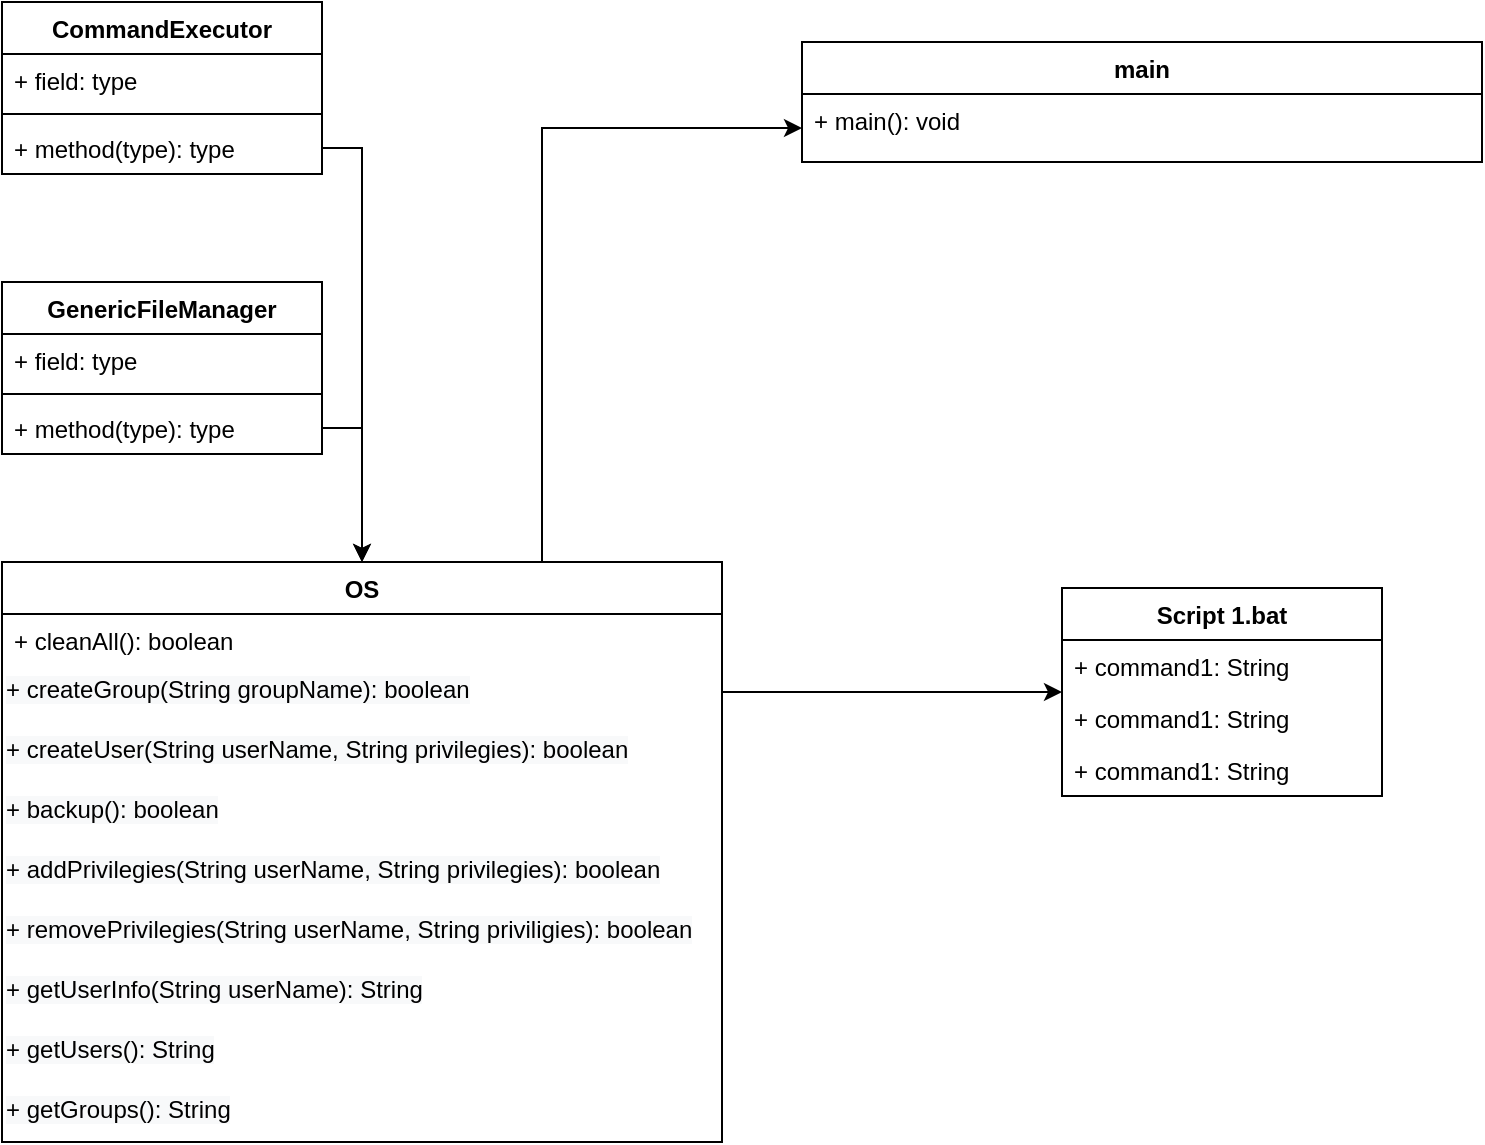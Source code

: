 <mxfile version="17.4.2" type="github">
  <diagram id="H191PuHzbB_kWNqjzqm2" name="Page-1">
    <mxGraphModel dx="1278" dy="579" grid="1" gridSize="10" guides="1" tooltips="1" connect="1" arrows="1" fold="1" page="1" pageScale="1" pageWidth="827" pageHeight="1169" math="0" shadow="0">
      <root>
        <mxCell id="0" />
        <mxCell id="1" parent="0" />
        <mxCell id="7J4yKnaL2GCsTqkZ47Y--1" value="CommandExecutor" style="swimlane;fontStyle=1;align=center;verticalAlign=top;childLayout=stackLayout;horizontal=1;startSize=26;horizontalStack=0;resizeParent=1;resizeParentMax=0;resizeLast=0;collapsible=1;marginBottom=0;" vertex="1" parent="1">
          <mxGeometry x="40" y="20" width="160" height="86" as="geometry" />
        </mxCell>
        <mxCell id="7J4yKnaL2GCsTqkZ47Y--2" value="+ field: type" style="text;strokeColor=none;fillColor=none;align=left;verticalAlign=top;spacingLeft=4;spacingRight=4;overflow=hidden;rotatable=0;points=[[0,0.5],[1,0.5]];portConstraint=eastwest;" vertex="1" parent="7J4yKnaL2GCsTqkZ47Y--1">
          <mxGeometry y="26" width="160" height="26" as="geometry" />
        </mxCell>
        <mxCell id="7J4yKnaL2GCsTqkZ47Y--3" value="" style="line;strokeWidth=1;fillColor=none;align=left;verticalAlign=middle;spacingTop=-1;spacingLeft=3;spacingRight=3;rotatable=0;labelPosition=right;points=[];portConstraint=eastwest;" vertex="1" parent="7J4yKnaL2GCsTqkZ47Y--1">
          <mxGeometry y="52" width="160" height="8" as="geometry" />
        </mxCell>
        <mxCell id="7J4yKnaL2GCsTqkZ47Y--4" value="+ method(type): type" style="text;strokeColor=none;fillColor=none;align=left;verticalAlign=top;spacingLeft=4;spacingRight=4;overflow=hidden;rotatable=0;points=[[0,0.5],[1,0.5]];portConstraint=eastwest;" vertex="1" parent="7J4yKnaL2GCsTqkZ47Y--1">
          <mxGeometry y="60" width="160" height="26" as="geometry" />
        </mxCell>
        <mxCell id="7J4yKnaL2GCsTqkZ47Y--5" value="GenericFileManager" style="swimlane;fontStyle=1;align=center;verticalAlign=top;childLayout=stackLayout;horizontal=1;startSize=26;horizontalStack=0;resizeParent=1;resizeParentMax=0;resizeLast=0;collapsible=1;marginBottom=0;" vertex="1" parent="1">
          <mxGeometry x="40" y="160" width="160" height="86" as="geometry" />
        </mxCell>
        <mxCell id="7J4yKnaL2GCsTqkZ47Y--6" value="+ field: type" style="text;strokeColor=none;fillColor=none;align=left;verticalAlign=top;spacingLeft=4;spacingRight=4;overflow=hidden;rotatable=0;points=[[0,0.5],[1,0.5]];portConstraint=eastwest;" vertex="1" parent="7J4yKnaL2GCsTqkZ47Y--5">
          <mxGeometry y="26" width="160" height="26" as="geometry" />
        </mxCell>
        <mxCell id="7J4yKnaL2GCsTqkZ47Y--7" value="" style="line;strokeWidth=1;fillColor=none;align=left;verticalAlign=middle;spacingTop=-1;spacingLeft=3;spacingRight=3;rotatable=0;labelPosition=right;points=[];portConstraint=eastwest;" vertex="1" parent="7J4yKnaL2GCsTqkZ47Y--5">
          <mxGeometry y="52" width="160" height="8" as="geometry" />
        </mxCell>
        <mxCell id="7J4yKnaL2GCsTqkZ47Y--8" value="+ method(type): type" style="text;strokeColor=none;fillColor=none;align=left;verticalAlign=top;spacingLeft=4;spacingRight=4;overflow=hidden;rotatable=0;points=[[0,0.5],[1,0.5]];portConstraint=eastwest;" vertex="1" parent="7J4yKnaL2GCsTqkZ47Y--5">
          <mxGeometry y="60" width="160" height="26" as="geometry" />
        </mxCell>
        <mxCell id="7J4yKnaL2GCsTqkZ47Y--35" style="edgeStyle=orthogonalEdgeStyle;rounded=0;orthogonalLoop=1;jettySize=auto;html=1;exitX=0.75;exitY=0;exitDx=0;exitDy=0;entryX=0;entryY=0.5;entryDx=0;entryDy=0;" edge="1" parent="1" source="7J4yKnaL2GCsTqkZ47Y--9" target="7J4yKnaL2GCsTqkZ47Y--15">
          <mxGeometry relative="1" as="geometry" />
        </mxCell>
        <mxCell id="7J4yKnaL2GCsTqkZ47Y--9" value="OS" style="swimlane;fontStyle=1;align=center;verticalAlign=top;childLayout=stackLayout;horizontal=1;startSize=26;horizontalStack=0;resizeParent=1;resizeParentMax=0;resizeLast=0;collapsible=1;marginBottom=0;" vertex="1" parent="1">
          <mxGeometry x="40" y="300" width="360" height="290" as="geometry" />
        </mxCell>
        <mxCell id="7J4yKnaL2GCsTqkZ47Y--12" value="+ cleanAll(): boolean" style="text;strokeColor=none;fillColor=none;align=left;verticalAlign=top;spacingLeft=4;spacingRight=4;overflow=hidden;rotatable=0;points=[[0,0.5],[1,0.5]];portConstraint=eastwest;" vertex="1" parent="7J4yKnaL2GCsTqkZ47Y--9">
          <mxGeometry y="26" width="360" height="24" as="geometry" />
        </mxCell>
        <mxCell id="7J4yKnaL2GCsTqkZ47Y--22" value="&lt;span style=&quot;color: rgb(0 , 0 , 0) ; font-family: &amp;#34;helvetica&amp;#34; ; font-size: 12px ; font-style: normal ; font-weight: 400 ; letter-spacing: normal ; text-align: left ; text-indent: 0px ; text-transform: none ; word-spacing: 0px ; background-color: rgb(248 , 249 , 250) ; display: inline ; float: none&quot;&gt;+ createGroup(String groupName): boolean&lt;/span&gt;&lt;br style=&quot;padding: 0px ; margin: 0px ; color: rgb(0 , 0 , 0) ; font-family: &amp;#34;helvetica&amp;#34; ; font-size: 12px ; font-style: normal ; font-weight: 400 ; letter-spacing: normal ; text-align: left ; text-indent: 0px ; text-transform: none ; word-spacing: 0px ; background-color: rgb(248 , 249 , 250)&quot;&gt;" style="text;whiteSpace=wrap;html=1;" vertex="1" parent="7J4yKnaL2GCsTqkZ47Y--9">
          <mxGeometry y="50" width="360" height="30" as="geometry" />
        </mxCell>
        <mxCell id="7J4yKnaL2GCsTqkZ47Y--23" value="&lt;span style=&quot;color: rgb(0 , 0 , 0) ; font-size: 12px ; font-style: normal ; font-weight: 400 ; letter-spacing: normal ; text-align: left ; text-indent: 0px ; text-transform: none ; word-spacing: 0px ; font-family: &amp;#34;helvetica&amp;#34; ; background-color: rgb(248 , 249 , 250) ; display: inline ; float: none&quot;&gt;+ createUser(String userName, String privilegies): boolean&lt;/span&gt;&lt;br style=&quot;color: rgb(0 , 0 , 0) ; font-size: 12px ; font-style: normal ; font-weight: 400 ; letter-spacing: normal ; text-align: left ; text-indent: 0px ; text-transform: none ; word-spacing: 0px ; padding: 0px ; margin: 0px ; font-family: &amp;#34;helvetica&amp;#34; ; background-color: rgb(248 , 249 , 250)&quot;&gt;" style="text;whiteSpace=wrap;html=1;" vertex="1" parent="7J4yKnaL2GCsTqkZ47Y--9">
          <mxGeometry y="80" width="360" height="30" as="geometry" />
        </mxCell>
        <mxCell id="7J4yKnaL2GCsTqkZ47Y--24" value="&lt;span style=&quot;color: rgb(0 , 0 , 0) ; font-size: 12px ; font-style: normal ; font-weight: 400 ; letter-spacing: normal ; text-align: left ; text-indent: 0px ; text-transform: none ; word-spacing: 0px ; font-family: &amp;#34;helvetica&amp;#34; ; background-color: rgb(248 , 249 , 250) ; display: inline ; float: none&quot;&gt;+ backup(): boolean&lt;/span&gt;" style="text;whiteSpace=wrap;html=1;" vertex="1" parent="7J4yKnaL2GCsTqkZ47Y--9">
          <mxGeometry y="110" width="360" height="30" as="geometry" />
        </mxCell>
        <mxCell id="7J4yKnaL2GCsTqkZ47Y--25" value="&lt;span style=&quot;color: rgb(0 , 0 , 0) ; font-size: 12px ; font-style: normal ; font-weight: 400 ; letter-spacing: normal ; text-align: left ; text-indent: 0px ; text-transform: none ; word-spacing: 0px ; font-family: &amp;#34;helvetica&amp;#34; ; background-color: rgb(248 , 249 , 250) ; display: inline ; float: none&quot;&gt;+ addPrivilegies(String userName, String privilegies): boolean&lt;/span&gt;&lt;br style=&quot;color: rgb(0 , 0 , 0) ; font-size: 12px ; font-style: normal ; font-weight: 400 ; letter-spacing: normal ; text-align: left ; text-indent: 0px ; text-transform: none ; word-spacing: 0px ; padding: 0px ; margin: 0px ; font-family: &amp;#34;helvetica&amp;#34; ; background-color: rgb(248 , 249 , 250)&quot;&gt;" style="text;whiteSpace=wrap;html=1;" vertex="1" parent="7J4yKnaL2GCsTqkZ47Y--9">
          <mxGeometry y="140" width="360" height="30" as="geometry" />
        </mxCell>
        <mxCell id="7J4yKnaL2GCsTqkZ47Y--26" value="&lt;span style=&quot;color: rgb(0 , 0 , 0) ; font-size: 12px ; font-style: normal ; font-weight: 400 ; letter-spacing: normal ; text-align: left ; text-indent: 0px ; text-transform: none ; word-spacing: 0px ; font-family: &amp;#34;helvetica&amp;#34; ; background-color: rgb(248 , 249 , 250) ; display: inline ; float: none&quot;&gt;+ removePrivilegies(String userName, String priviligies): boolean&lt;/span&gt;&lt;br style=&quot;color: rgb(0 , 0 , 0) ; font-size: 12px ; font-style: normal ; font-weight: 400 ; letter-spacing: normal ; text-align: left ; text-indent: 0px ; text-transform: none ; word-spacing: 0px ; padding: 0px ; margin: 0px ; font-family: &amp;#34;helvetica&amp;#34; ; background-color: rgb(248 , 249 , 250)&quot;&gt;" style="text;whiteSpace=wrap;html=1;" vertex="1" parent="7J4yKnaL2GCsTqkZ47Y--9">
          <mxGeometry y="170" width="360" height="30" as="geometry" />
        </mxCell>
        <mxCell id="7J4yKnaL2GCsTqkZ47Y--27" value="&lt;span style=&quot;color: rgb(0 , 0 , 0) ; font-size: 12px ; font-style: normal ; font-weight: 400 ; letter-spacing: normal ; text-align: left ; text-indent: 0px ; text-transform: none ; word-spacing: 0px ; font-family: &amp;#34;helvetica&amp;#34; ; background-color: rgb(248 , 249 , 250) ; display: inline ; float: none&quot;&gt;+ getUserInfo(String userName): String&lt;/span&gt;&lt;br style=&quot;color: rgb(0 , 0 , 0) ; font-size: 12px ; font-style: normal ; font-weight: 400 ; letter-spacing: normal ; text-align: left ; text-indent: 0px ; text-transform: none ; word-spacing: 0px ; padding: 0px ; margin: 0px ; font-family: &amp;#34;helvetica&amp;#34; ; background-color: rgb(248 , 249 , 250)&quot;&gt;" style="text;whiteSpace=wrap;html=1;" vertex="1" parent="7J4yKnaL2GCsTqkZ47Y--9">
          <mxGeometry y="200" width="360" height="30" as="geometry" />
        </mxCell>
        <mxCell id="7J4yKnaL2GCsTqkZ47Y--28" value="&lt;span style=&quot;color: rgb(0 , 0 , 0) ; font-size: 12px ; font-style: normal ; font-weight: 400 ; letter-spacing: normal ; text-align: left ; text-indent: 0px ; text-transform: none ; word-spacing: 0px ; font-family: &amp;#34;helvetica&amp;#34; ; background-color: rgb(248 , 249 , 250) ; display: inline ; float: none&quot;&gt;+ getUsers(): String&lt;/span&gt;" style="text;whiteSpace=wrap;html=1;" vertex="1" parent="7J4yKnaL2GCsTqkZ47Y--9">
          <mxGeometry y="230" width="360" height="30" as="geometry" />
        </mxCell>
        <mxCell id="7J4yKnaL2GCsTqkZ47Y--29" value="&lt;span style=&quot;color: rgb(0 , 0 , 0) ; font-size: 12px ; font-style: normal ; font-weight: 400 ; letter-spacing: normal ; text-align: left ; text-indent: 0px ; text-transform: none ; word-spacing: 0px ; font-family: &amp;#34;helvetica&amp;#34; ; background-color: rgb(248 , 249 , 250) ; display: inline ; float: none&quot;&gt;+ getGroups(): String&lt;/span&gt;" style="text;whiteSpace=wrap;html=1;" vertex="1" parent="7J4yKnaL2GCsTqkZ47Y--9">
          <mxGeometry y="260" width="360" height="30" as="geometry" />
        </mxCell>
        <mxCell id="7J4yKnaL2GCsTqkZ47Y--14" value="main" style="swimlane;fontStyle=1;align=center;verticalAlign=top;childLayout=stackLayout;horizontal=1;startSize=26;horizontalStack=0;resizeParent=1;resizeParentMax=0;resizeLast=0;collapsible=1;marginBottom=0;" vertex="1" parent="1">
          <mxGeometry x="440" y="40" width="340" height="60" as="geometry" />
        </mxCell>
        <mxCell id="7J4yKnaL2GCsTqkZ47Y--15" value="+ main(): void" style="text;strokeColor=none;fillColor=none;align=left;verticalAlign=top;spacingLeft=4;spacingRight=4;overflow=hidden;rotatable=0;points=[[0,0.5],[1,0.5]];portConstraint=eastwest;" vertex="1" parent="7J4yKnaL2GCsTqkZ47Y--14">
          <mxGeometry y="26" width="340" height="34" as="geometry" />
        </mxCell>
        <mxCell id="7J4yKnaL2GCsTqkZ47Y--16" value="Script 1.bat" style="swimlane;fontStyle=1;align=center;verticalAlign=top;childLayout=stackLayout;horizontal=1;startSize=26;horizontalStack=0;resizeParent=1;resizeParentMax=0;resizeLast=0;collapsible=1;marginBottom=0;" vertex="1" parent="1">
          <mxGeometry x="570" y="313" width="160" height="104" as="geometry" />
        </mxCell>
        <mxCell id="7J4yKnaL2GCsTqkZ47Y--17" value="+ command1: String" style="text;strokeColor=none;fillColor=none;align=left;verticalAlign=top;spacingLeft=4;spacingRight=4;overflow=hidden;rotatable=0;points=[[0,0.5],[1,0.5]];portConstraint=eastwest;" vertex="1" parent="7J4yKnaL2GCsTqkZ47Y--16">
          <mxGeometry y="26" width="160" height="26" as="geometry" />
        </mxCell>
        <mxCell id="7J4yKnaL2GCsTqkZ47Y--20" value="+ command1: String" style="text;strokeColor=none;fillColor=none;align=left;verticalAlign=top;spacingLeft=4;spacingRight=4;overflow=hidden;rotatable=0;points=[[0,0.5],[1,0.5]];portConstraint=eastwest;" vertex="1" parent="7J4yKnaL2GCsTqkZ47Y--16">
          <mxGeometry y="52" width="160" height="26" as="geometry" />
        </mxCell>
        <mxCell id="7J4yKnaL2GCsTqkZ47Y--21" value="+ command1: String" style="text;strokeColor=none;fillColor=none;align=left;verticalAlign=top;spacingLeft=4;spacingRight=4;overflow=hidden;rotatable=0;points=[[0,0.5],[1,0.5]];portConstraint=eastwest;" vertex="1" parent="7J4yKnaL2GCsTqkZ47Y--16">
          <mxGeometry y="78" width="160" height="26" as="geometry" />
        </mxCell>
        <mxCell id="7J4yKnaL2GCsTqkZ47Y--33" style="edgeStyle=orthogonalEdgeStyle;rounded=0;orthogonalLoop=1;jettySize=auto;html=1;" edge="1" parent="1" target="7J4yKnaL2GCsTqkZ47Y--9">
          <mxGeometry relative="1" as="geometry">
            <mxPoint x="200" y="233" as="sourcePoint" />
            <Array as="points">
              <mxPoint x="220" y="233" />
            </Array>
          </mxGeometry>
        </mxCell>
        <mxCell id="7J4yKnaL2GCsTqkZ47Y--34" style="edgeStyle=orthogonalEdgeStyle;rounded=0;orthogonalLoop=1;jettySize=auto;html=1;entryX=0.5;entryY=0;entryDx=0;entryDy=0;" edge="1" parent="1" source="7J4yKnaL2GCsTqkZ47Y--4" target="7J4yKnaL2GCsTqkZ47Y--9">
          <mxGeometry relative="1" as="geometry" />
        </mxCell>
        <mxCell id="7J4yKnaL2GCsTqkZ47Y--37" style="edgeStyle=orthogonalEdgeStyle;rounded=0;orthogonalLoop=1;jettySize=auto;html=1;" edge="1" parent="1" source="7J4yKnaL2GCsTqkZ47Y--22" target="7J4yKnaL2GCsTqkZ47Y--16">
          <mxGeometry relative="1" as="geometry" />
        </mxCell>
      </root>
    </mxGraphModel>
  </diagram>
</mxfile>
